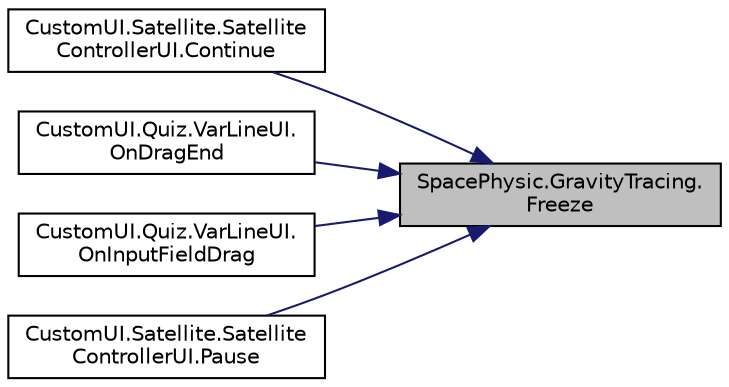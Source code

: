 digraph "SpacePhysic.GravityTracing.Freeze"
{
 // INTERACTIVE_SVG=YES
 // LATEX_PDF_SIZE
  edge [fontname="Helvetica",fontsize="10",labelfontname="Helvetica",labelfontsize="10"];
  node [fontname="Helvetica",fontsize="10",shape=record];
  rankdir="RL";
  Node1 [label="SpacePhysic.GravityTracing.\lFreeze",height=0.2,width=0.4,color="black", fillcolor="grey75", style="filled", fontcolor="black",tooltip="冻结"];
  Node1 -> Node2 [dir="back",color="midnightblue",fontsize="10",style="solid",fontname="Helvetica"];
  Node2 [label="CustomUI.Satellite.Satellite\lControllerUI.Continue",height=0.2,width=0.4,color="black", fillcolor="white", style="filled",URL="$class_custom_u_i_1_1_satellite_1_1_satellite_controller_u_i.html#add893770a0c54e569b670e3ce1a4a659",tooltip=" "];
  Node1 -> Node3 [dir="back",color="midnightblue",fontsize="10",style="solid",fontname="Helvetica"];
  Node3 [label="CustomUI.Quiz.VarLineUI.\lOnDragEnd",height=0.2,width=0.4,color="black", fillcolor="white", style="filled",URL="$class_custom_u_i_1_1_quiz_1_1_var_line_u_i.html#a5eaf2bb457a91b6390057fff45d2ce1b",tooltip=" "];
  Node1 -> Node4 [dir="back",color="midnightblue",fontsize="10",style="solid",fontname="Helvetica"];
  Node4 [label="CustomUI.Quiz.VarLineUI.\lOnInputFieldDrag",height=0.2,width=0.4,color="black", fillcolor="white", style="filled",URL="$class_custom_u_i_1_1_quiz_1_1_var_line_u_i.html#a57aaf9932620b22bd425a28c4fd360ec",tooltip=" "];
  Node1 -> Node5 [dir="back",color="midnightblue",fontsize="10",style="solid",fontname="Helvetica"];
  Node5 [label="CustomUI.Satellite.Satellite\lControllerUI.Pause",height=0.2,width=0.4,color="black", fillcolor="white", style="filled",URL="$class_custom_u_i_1_1_satellite_1_1_satellite_controller_u_i.html#acb472db54118ab12c4b85beaccb32e8c",tooltip=" "];
}
